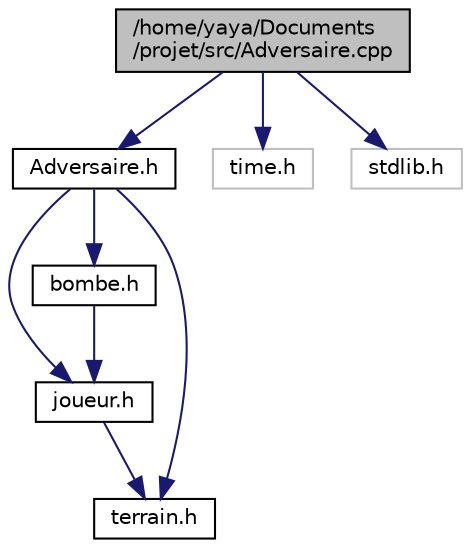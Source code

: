 digraph "/home/yaya/Documents/projet/src/Adversaire.cpp"
{
 // LATEX_PDF_SIZE
  edge [fontname="Helvetica",fontsize="10",labelfontname="Helvetica",labelfontsize="10"];
  node [fontname="Helvetica",fontsize="10",shape=record];
  Node1 [label="/home/yaya/Documents\l/projet/src/Adversaire.cpp",height=0.2,width=0.4,color="black", fillcolor="grey75", style="filled", fontcolor="black",tooltip=" "];
  Node1 -> Node2 [color="midnightblue",fontsize="10",style="solid"];
  Node2 [label="Adversaire.h",height=0.2,width=0.4,color="black", fillcolor="white", style="filled",URL="$_adversaire_8h.html",tooltip=" "];
  Node2 -> Node3 [color="midnightblue",fontsize="10",style="solid"];
  Node3 [label="joueur.h",height=0.2,width=0.4,color="black", fillcolor="white", style="filled",URL="$joueur_8h.html",tooltip=" "];
  Node3 -> Node4 [color="midnightblue",fontsize="10",style="solid"];
  Node4 [label="terrain.h",height=0.2,width=0.4,color="black", fillcolor="white", style="filled",URL="$terrain_8h.html",tooltip=" "];
  Node2 -> Node4 [color="midnightblue",fontsize="10",style="solid"];
  Node2 -> Node5 [color="midnightblue",fontsize="10",style="solid"];
  Node5 [label="bombe.h",height=0.2,width=0.4,color="black", fillcolor="white", style="filled",URL="$bombe_8h.html",tooltip=" "];
  Node5 -> Node3 [color="midnightblue",fontsize="10",style="solid"];
  Node1 -> Node6 [color="midnightblue",fontsize="10",style="solid"];
  Node6 [label="time.h",height=0.2,width=0.4,color="grey75", fillcolor="white", style="filled",tooltip=" "];
  Node1 -> Node7 [color="midnightblue",fontsize="10",style="solid"];
  Node7 [label="stdlib.h",height=0.2,width=0.4,color="grey75", fillcolor="white", style="filled",tooltip=" "];
}
